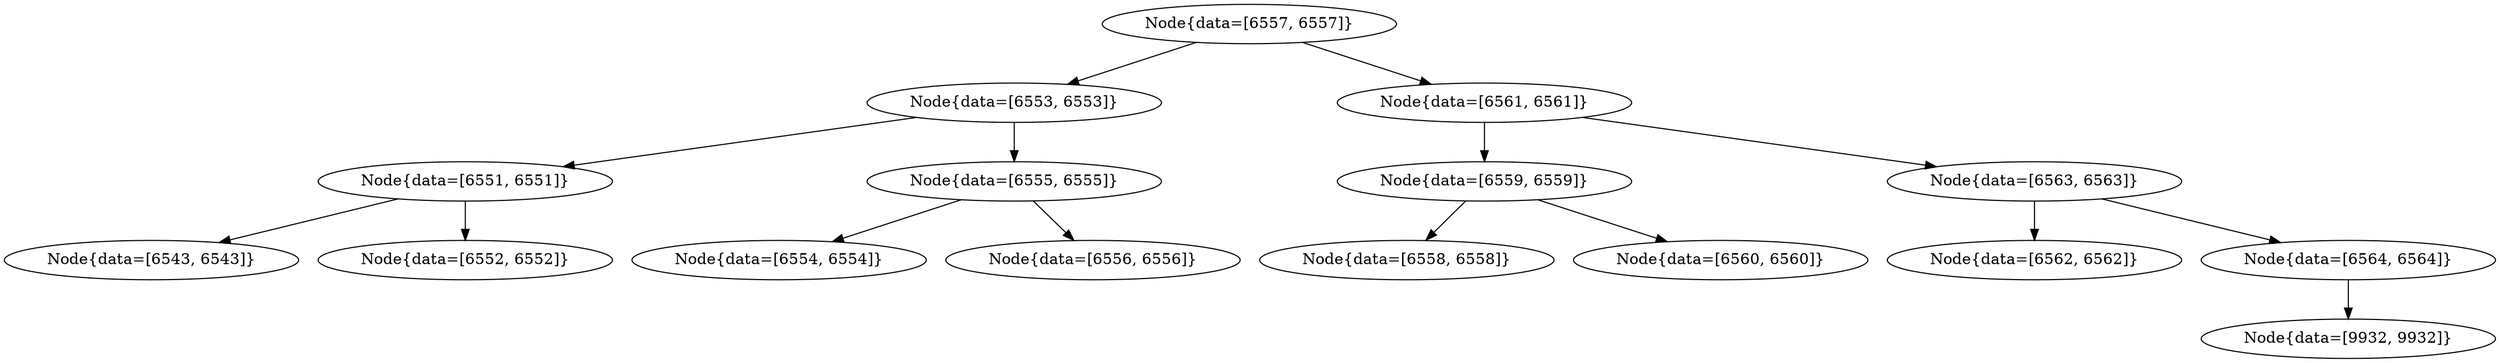 digraph G{
1764226225 [label="Node{data=[6557, 6557]}"]
1764226225 -> 77439945
77439945 [label="Node{data=[6553, 6553]}"]
77439945 -> 1040129681
1040129681 [label="Node{data=[6551, 6551]}"]
1040129681 -> 497001079
497001079 [label="Node{data=[6543, 6543]}"]
1040129681 -> 1271619337
1271619337 [label="Node{data=[6552, 6552]}"]
77439945 -> 572599890
572599890 [label="Node{data=[6555, 6555]}"]
572599890 -> 1743759121
1743759121 [label="Node{data=[6554, 6554]}"]
572599890 -> 126041473
126041473 [label="Node{data=[6556, 6556]}"]
1764226225 -> 371263855
371263855 [label="Node{data=[6561, 6561]}"]
371263855 -> 1037690439
1037690439 [label="Node{data=[6559, 6559]}"]
1037690439 -> 655624642
655624642 [label="Node{data=[6558, 6558]}"]
1037690439 -> 971327380
971327380 [label="Node{data=[6560, 6560]}"]
371263855 -> 663837622
663837622 [label="Node{data=[6563, 6563]}"]
663837622 -> 1426615005
1426615005 [label="Node{data=[6562, 6562]}"]
663837622 -> 1381311399
1381311399 [label="Node{data=[6564, 6564]}"]
1381311399 -> 1100945310
1100945310 [label="Node{data=[9932, 9932]}"]
}